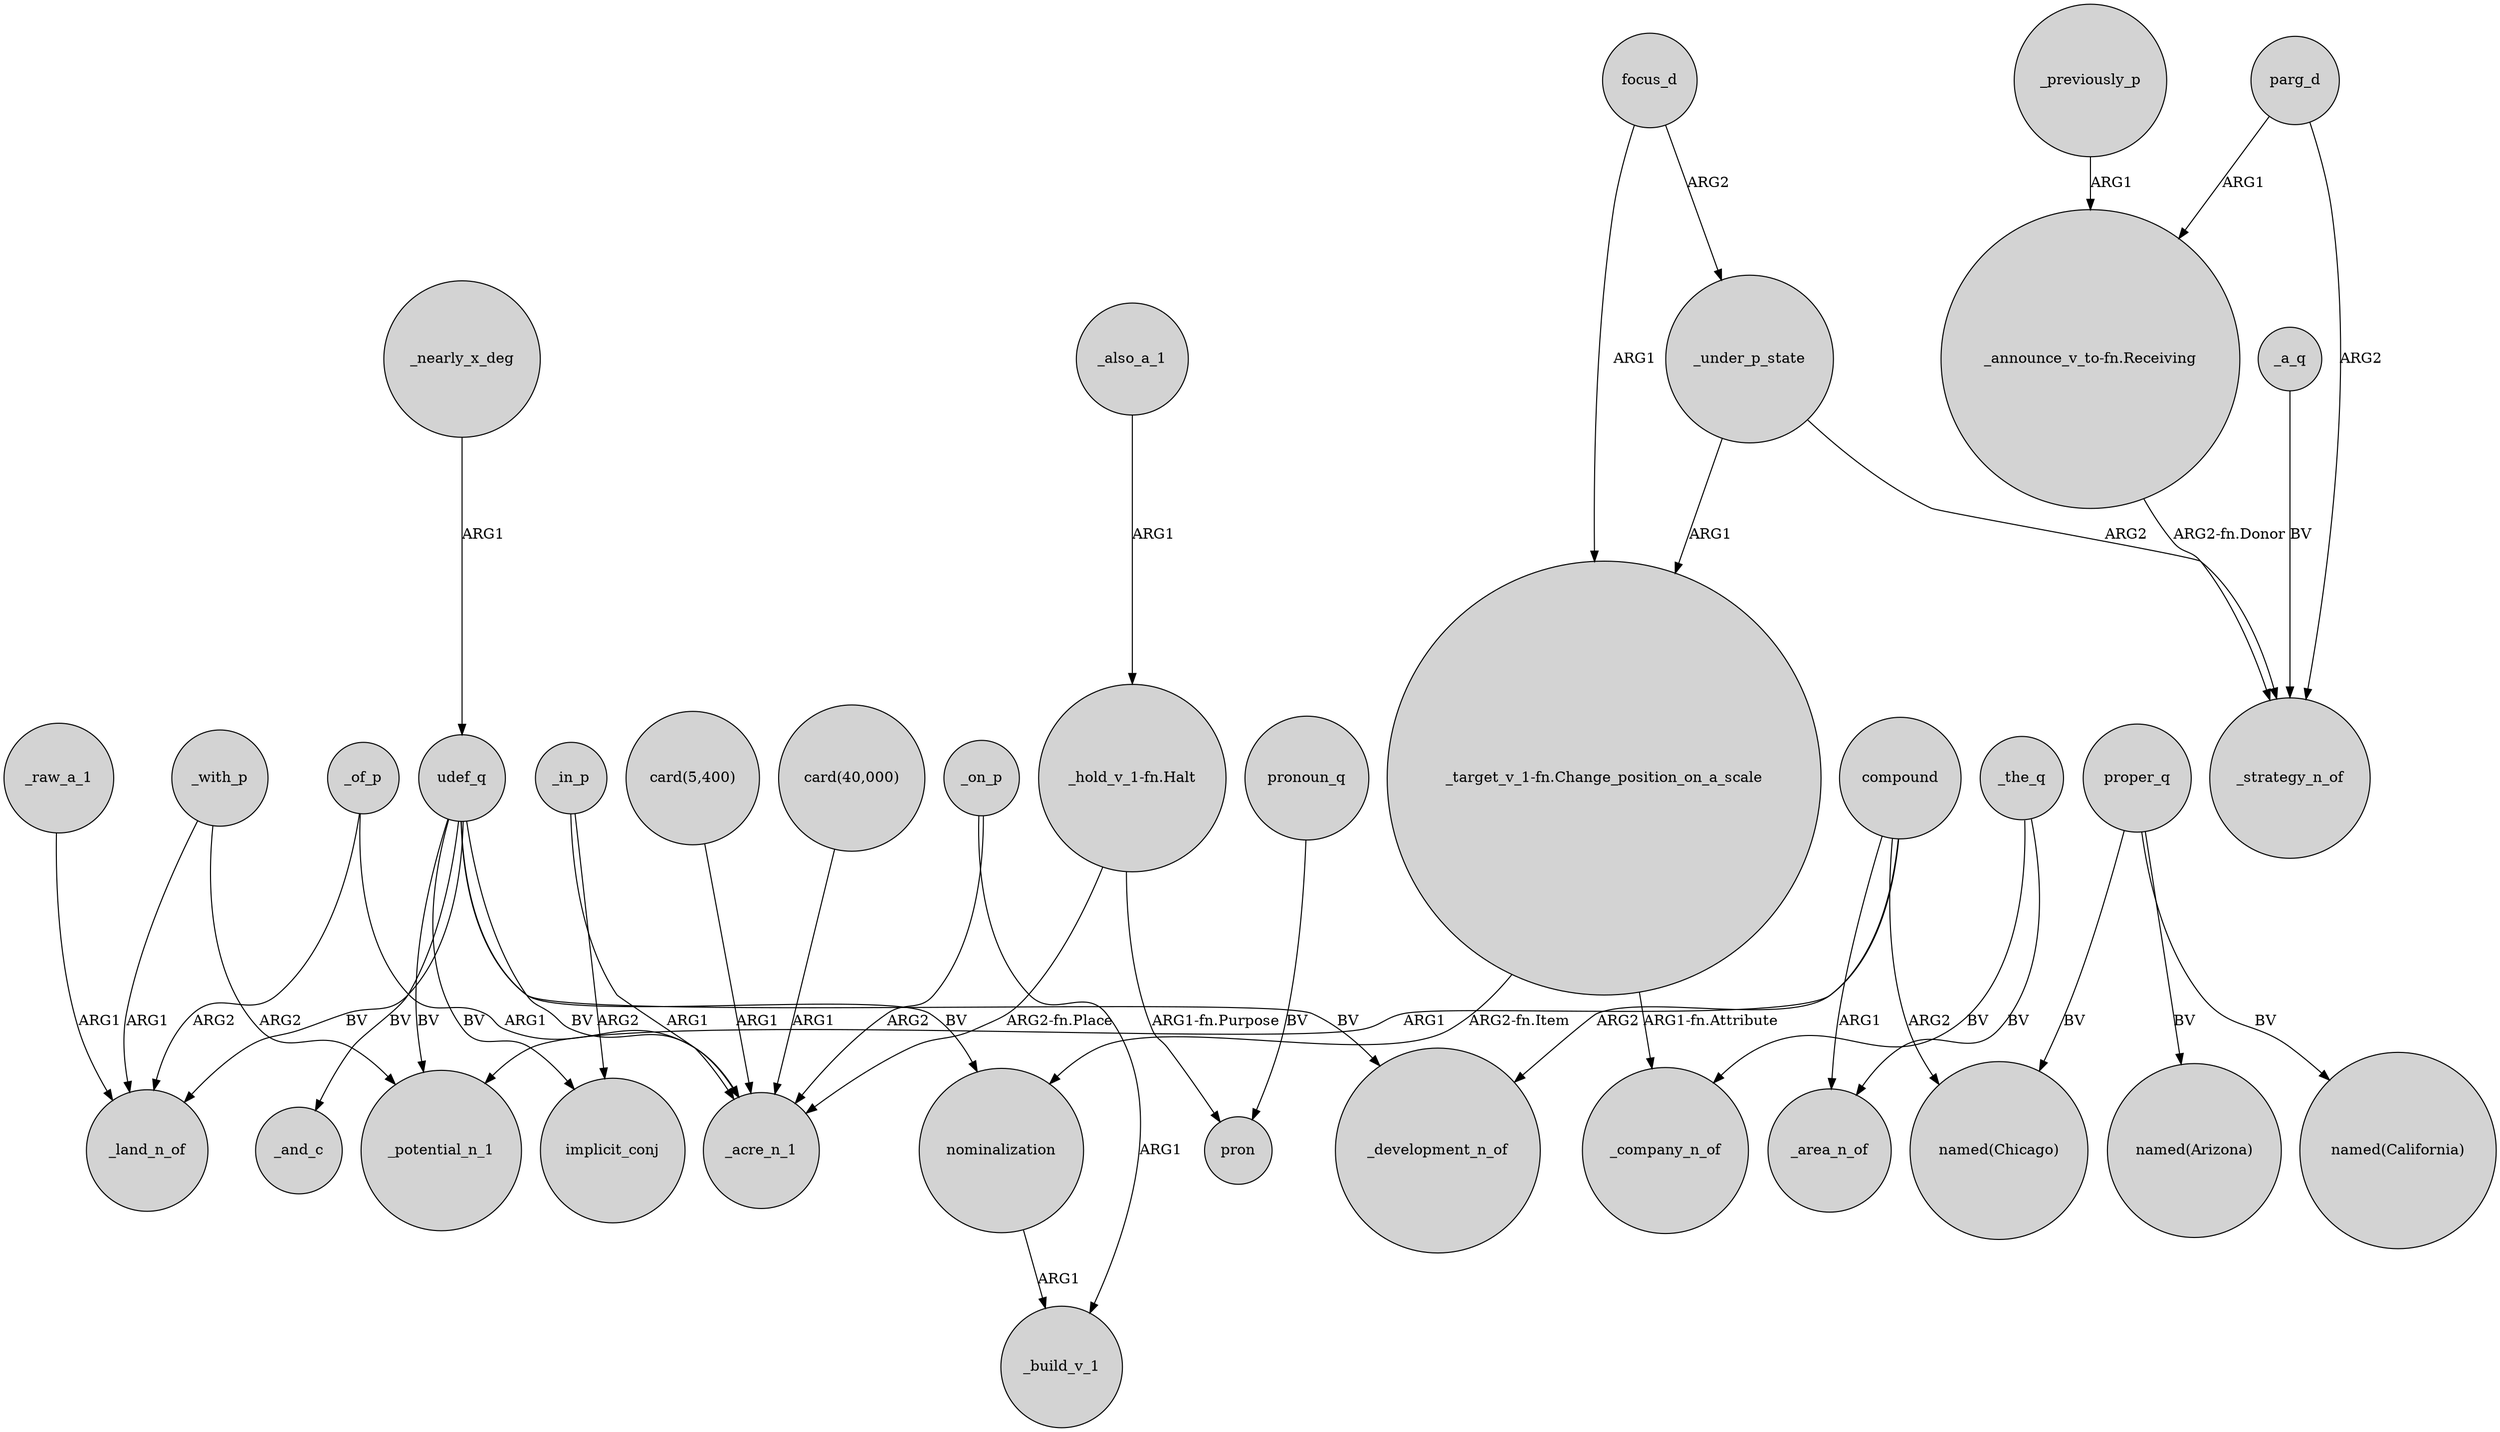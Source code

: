 digraph {
	node [shape=circle style=filled]
	_raw_a_1 -> _land_n_of [label=ARG1]
	"_announce_v_to-fn.Receiving" -> _strategy_n_of [label="ARG2-fn.Donor"]
	_a_q -> _strategy_n_of [label=BV]
	proper_q -> "named(Arizona)" [label=BV]
	"_hold_v_1-fn.Halt" -> _acre_n_1 [label="ARG2-fn.Place"]
	nominalization -> _build_v_1 [label=ARG1]
	_the_q -> _area_n_of [label=BV]
	_on_p -> _acre_n_1 [label=ARG2]
	"card(5,400)" -> _acre_n_1 [label=ARG1]
	udef_q -> nominalization [label=BV]
	_in_p -> implicit_conj [label=ARG2]
	_on_p -> _build_v_1 [label=ARG1]
	udef_q -> _and_c [label=BV]
	_in_p -> _acre_n_1 [label=ARG1]
	_with_p -> _land_n_of [label=ARG1]
	_under_p_state -> "_target_v_1-fn.Change_position_on_a_scale" [label=ARG1]
	"_target_v_1-fn.Change_position_on_a_scale" -> _company_n_of [label="ARG1-fn.Attribute"]
	_with_p -> _potential_n_1 [label=ARG2]
	pronoun_q -> pron [label=BV]
	parg_d -> _strategy_n_of [label=ARG2]
	compound -> _area_n_of [label=ARG1]
	_previously_p -> "_announce_v_to-fn.Receiving" [label=ARG1]
	_of_p -> _land_n_of [label=ARG2]
	focus_d -> "_target_v_1-fn.Change_position_on_a_scale" [label=ARG1]
	udef_q -> _development_n_of [label=BV]
	proper_q -> "named(Chicago)" [label=BV]
	compound -> "named(Chicago)" [label=ARG2]
	_under_p_state -> _strategy_n_of [label=ARG2]
	"_hold_v_1-fn.Halt" -> pron [label="ARG1-fn.Purpose"]
	udef_q -> _land_n_of [label=BV]
	"_target_v_1-fn.Change_position_on_a_scale" -> nominalization [label="ARG2-fn.Item"]
	_of_p -> _acre_n_1 [label=ARG1]
	focus_d -> _under_p_state [label=ARG2]
	compound -> _development_n_of [label=ARG2]
	_also_a_1 -> "_hold_v_1-fn.Halt" [label=ARG1]
	"card(40,000)" -> _acre_n_1 [label=ARG1]
	compound -> _potential_n_1 [label=ARG1]
	proper_q -> "named(California)" [label=BV]
	_nearly_x_deg -> udef_q [label=ARG1]
	parg_d -> "_announce_v_to-fn.Receiving" [label=ARG1]
	udef_q -> _potential_n_1 [label=BV]
	_the_q -> _company_n_of [label=BV]
	udef_q -> implicit_conj [label=BV]
	udef_q -> _acre_n_1 [label=BV]
}
